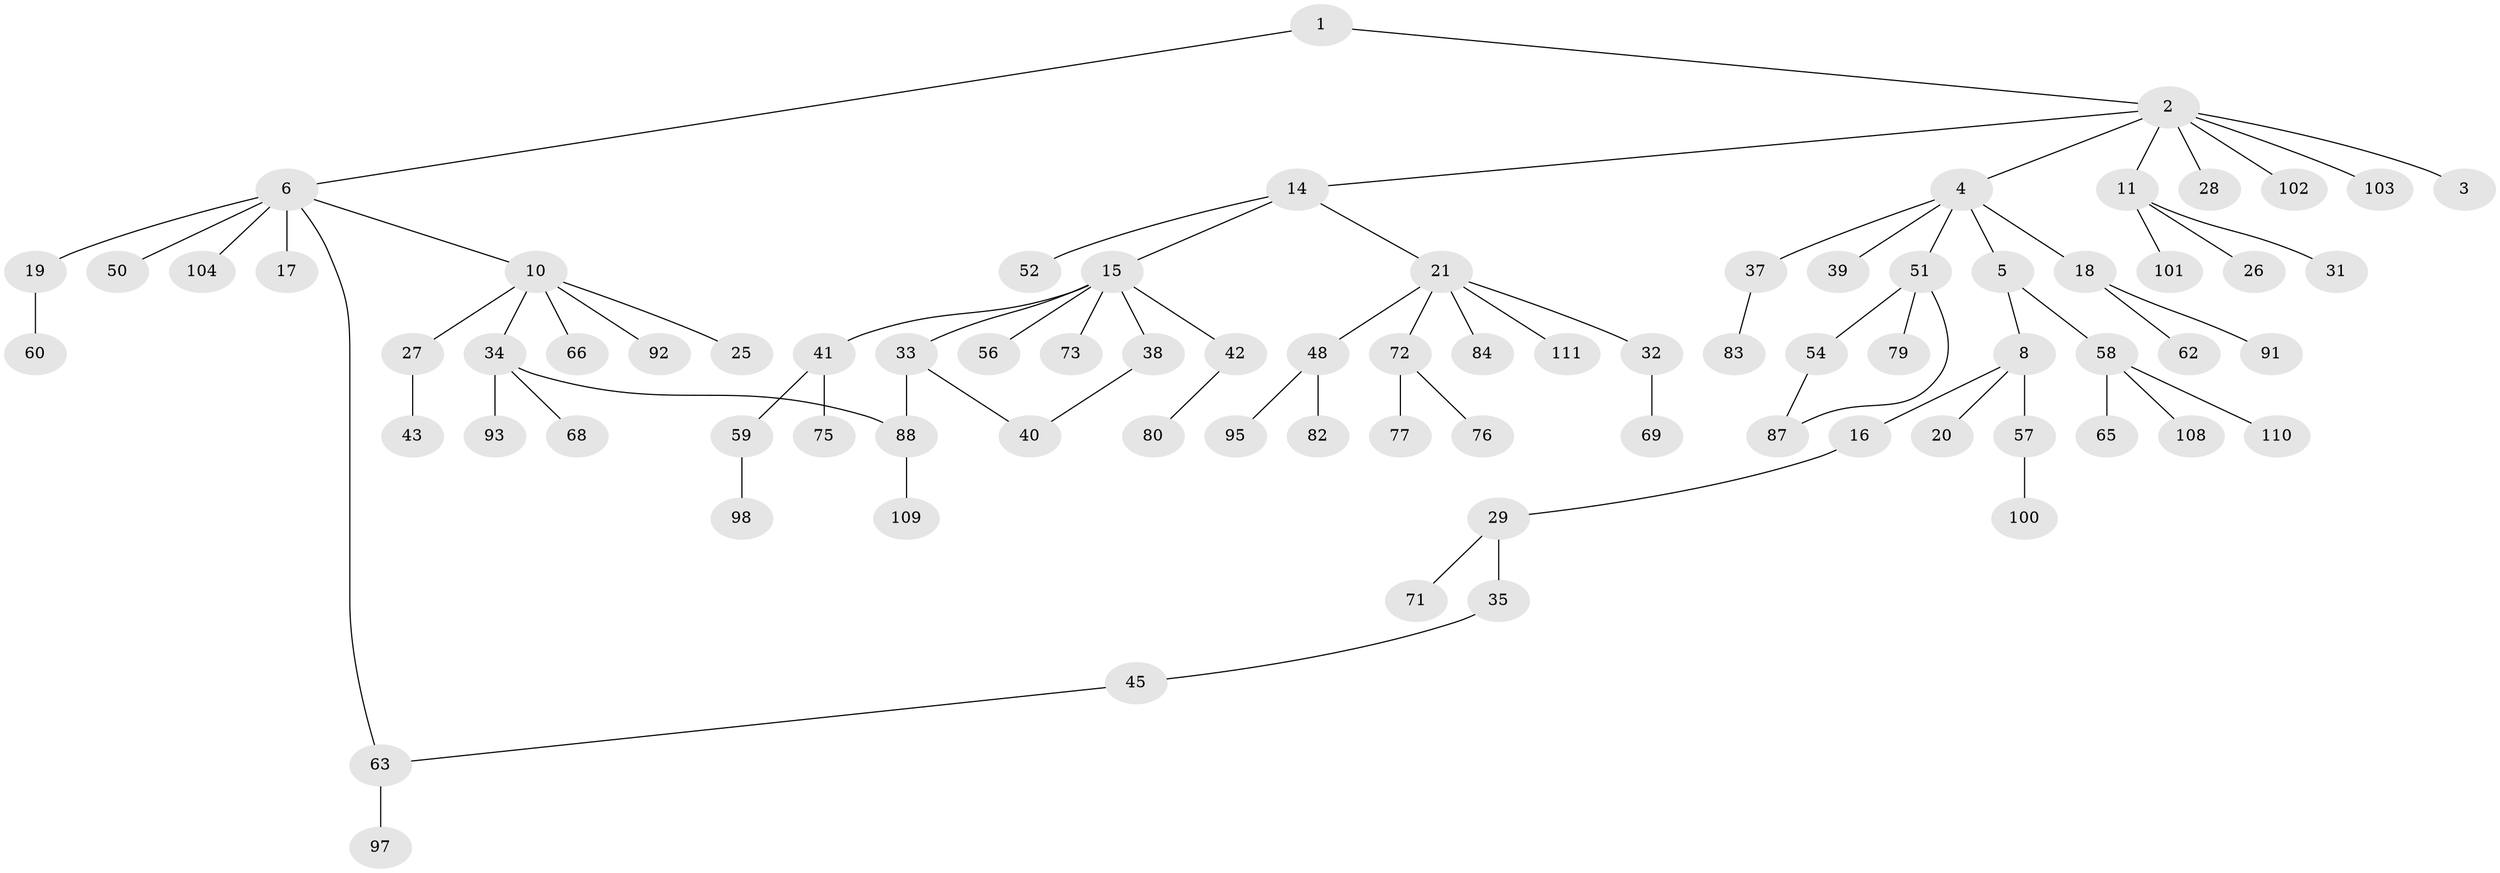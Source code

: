 // original degree distribution, {3: 0.14035087719298245, 8: 0.008771929824561403, 2: 0.20175438596491227, 7: 0.008771929824561403, 4: 0.07894736842105263, 6: 0.008771929824561403, 5: 0.043859649122807015, 1: 0.5087719298245614}
// Generated by graph-tools (version 1.1) at 2025/10/02/27/25 16:10:56]
// undirected, 79 vertices, 82 edges
graph export_dot {
graph [start="1"]
  node [color=gray90,style=filled];
  1 [super="+24"];
  2 [super="+7"];
  3 [super="+53"];
  4 [super="+36"];
  5 [super="+81"];
  6 [super="+12"];
  8 [super="+9"];
  10 [super="+13"];
  11 [super="+78"];
  14 [super="+55"];
  15 [super="+22"];
  16 [super="+74"];
  17;
  18 [super="+23"];
  19 [super="+85"];
  20;
  21 [super="+30"];
  25;
  26;
  27 [super="+105"];
  28;
  29 [super="+49"];
  31;
  32;
  33 [super="+64"];
  34 [super="+107"];
  35 [super="+44"];
  37 [super="+70"];
  38;
  39 [super="+46"];
  40 [super="+113"];
  41 [super="+106"];
  42;
  43;
  45 [super="+47"];
  48 [super="+99"];
  50;
  51 [super="+61"];
  52;
  54;
  56 [super="+67"];
  57 [super="+112"];
  58 [super="+86"];
  59 [super="+94"];
  60;
  62;
  63;
  65;
  66;
  68;
  69;
  71;
  72;
  73;
  75;
  76 [super="+96"];
  77;
  79 [super="+90"];
  80;
  82;
  83;
  84;
  87;
  88 [super="+89"];
  91;
  92 [super="+114"];
  93;
  95;
  97;
  98;
  100;
  101;
  102;
  103;
  104;
  108;
  109;
  110;
  111;
  1 -- 2;
  1 -- 6;
  2 -- 3;
  2 -- 4;
  2 -- 14;
  2 -- 28;
  2 -- 102;
  2 -- 103;
  2 -- 11;
  4 -- 5;
  4 -- 18;
  4 -- 37;
  4 -- 39;
  4 -- 51;
  5 -- 8;
  5 -- 58;
  6 -- 10;
  6 -- 17;
  6 -- 63;
  6 -- 104;
  6 -- 50;
  6 -- 19;
  8 -- 57;
  8 -- 16;
  8 -- 20;
  10 -- 27;
  10 -- 34;
  10 -- 66;
  10 -- 25;
  10 -- 92;
  11 -- 26;
  11 -- 31;
  11 -- 101;
  14 -- 15;
  14 -- 21;
  14 -- 52;
  15 -- 38;
  15 -- 42;
  15 -- 73;
  15 -- 56;
  15 -- 33;
  15 -- 41;
  16 -- 29;
  18 -- 91;
  18 -- 62;
  19 -- 60;
  21 -- 84;
  21 -- 32;
  21 -- 48;
  21 -- 72;
  21 -- 111;
  27 -- 43;
  29 -- 35;
  29 -- 71;
  32 -- 69;
  33 -- 88;
  33 -- 40;
  34 -- 68;
  34 -- 93;
  34 -- 88;
  35 -- 45;
  37 -- 83;
  38 -- 40;
  41 -- 59;
  41 -- 75;
  42 -- 80;
  45 -- 63;
  48 -- 82;
  48 -- 95;
  51 -- 54;
  51 -- 87;
  51 -- 79;
  54 -- 87;
  57 -- 100;
  58 -- 65;
  58 -- 108;
  58 -- 110;
  59 -- 98;
  63 -- 97;
  72 -- 76;
  72 -- 77;
  88 -- 109;
}
